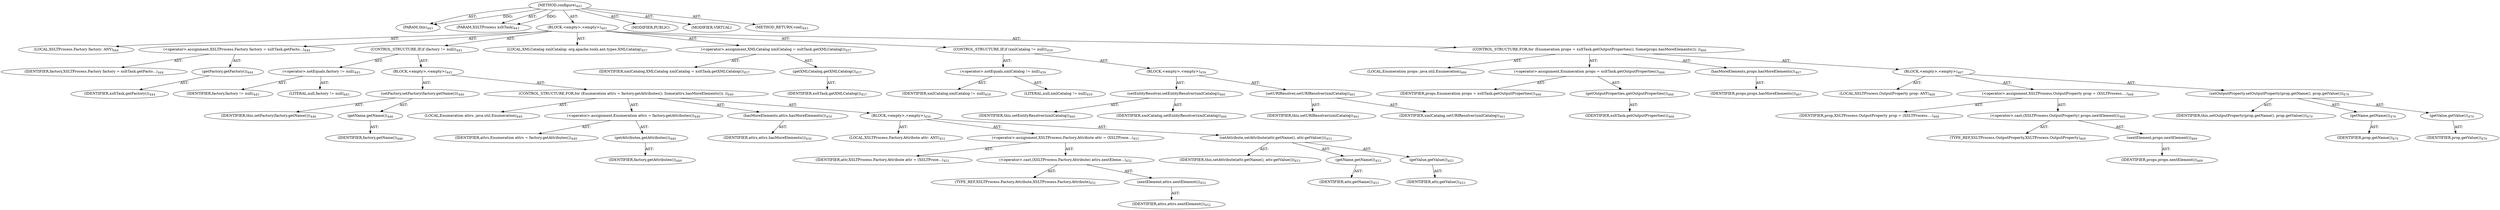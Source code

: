 digraph "configure" {  
"111669149715" [label = <(METHOD,configure)<SUB>443</SUB>> ]
"115964117001" [label = <(PARAM,this)<SUB>443</SUB>> ]
"115964117033" [label = <(PARAM,XSLTProcess xsltTask)<SUB>443</SUB>> ]
"25769803839" [label = <(BLOCK,&lt;empty&gt;,&lt;empty&gt;)<SUB>443</SUB>> ]
"94489280544" [label = <(LOCAL,XSLTProcess.Factory factory: ANY)<SUB>444</SUB>> ]
"30064771338" [label = <(&lt;operator&gt;.assignment,XSLTProcess.Factory factory = xsltTask.getFacto...)<SUB>444</SUB>> ]
"68719476967" [label = <(IDENTIFIER,factory,XSLTProcess.Factory factory = xsltTask.getFacto...)<SUB>444</SUB>> ]
"30064771339" [label = <(getFactory,getFactory())<SUB>444</SUB>> ]
"68719476968" [label = <(IDENTIFIER,xsltTask,getFactory())<SUB>444</SUB>> ]
"47244640293" [label = <(CONTROL_STRUCTURE,IF,if (factory != null))<SUB>445</SUB>> ]
"30064771340" [label = <(&lt;operator&gt;.notEquals,factory != null)<SUB>445</SUB>> ]
"68719476969" [label = <(IDENTIFIER,factory,factory != null)<SUB>445</SUB>> ]
"90194313265" [label = <(LITERAL,null,factory != null)<SUB>445</SUB>> ]
"25769803840" [label = <(BLOCK,&lt;empty&gt;,&lt;empty&gt;)<SUB>445</SUB>> ]
"30064771341" [label = <(setFactory,setFactory(factory.getName()))<SUB>446</SUB>> ]
"68719476750" [label = <(IDENTIFIER,this,setFactory(factory.getName()))<SUB>446</SUB>> ]
"30064771342" [label = <(getName,getName())<SUB>446</SUB>> ]
"68719476970" [label = <(IDENTIFIER,factory,getName())<SUB>446</SUB>> ]
"47244640294" [label = <(CONTROL_STRUCTURE,FOR,for (Enumeration attrs = factory.getAttributes(); Some(attrs.hasMoreElements()); ))<SUB>449</SUB>> ]
"94489280545" [label = <(LOCAL,Enumeration attrs: java.util.Enumeration)<SUB>449</SUB>> ]
"30064771343" [label = <(&lt;operator&gt;.assignment,Enumeration attrs = factory.getAttributes())<SUB>449</SUB>> ]
"68719476971" [label = <(IDENTIFIER,attrs,Enumeration attrs = factory.getAttributes())<SUB>449</SUB>> ]
"30064771344" [label = <(getAttributes,getAttributes())<SUB>449</SUB>> ]
"68719476972" [label = <(IDENTIFIER,factory,getAttributes())<SUB>449</SUB>> ]
"30064771345" [label = <(hasMoreElements,attrs.hasMoreElements())<SUB>450</SUB>> ]
"68719476973" [label = <(IDENTIFIER,attrs,attrs.hasMoreElements())<SUB>450</SUB>> ]
"25769803841" [label = <(BLOCK,&lt;empty&gt;,&lt;empty&gt;)<SUB>450</SUB>> ]
"94489280546" [label = <(LOCAL,XSLTProcess.Factory.Attribute attr: ANY)<SUB>451</SUB>> ]
"30064771346" [label = <(&lt;operator&gt;.assignment,XSLTProcess.Factory.Attribute attr = (XSLTProce...)<SUB>451</SUB>> ]
"68719476974" [label = <(IDENTIFIER,attr,XSLTProcess.Factory.Attribute attr = (XSLTProce...)<SUB>451</SUB>> ]
"30064771347" [label = <(&lt;operator&gt;.cast,(XSLTProcess.Factory.Attribute) attrs.nextEleme...)<SUB>452</SUB>> ]
"180388626437" [label = <(TYPE_REF,XSLTProcess.Factory.Attribute,XSLTProcess.Factory.Attribute)<SUB>452</SUB>> ]
"30064771348" [label = <(nextElement,attrs.nextElement())<SUB>452</SUB>> ]
"68719476975" [label = <(IDENTIFIER,attrs,attrs.nextElement())<SUB>452</SUB>> ]
"30064771349" [label = <(setAttribute,setAttribute(attr.getName(), attr.getValue()))<SUB>453</SUB>> ]
"68719476751" [label = <(IDENTIFIER,this,setAttribute(attr.getName(), attr.getValue()))<SUB>453</SUB>> ]
"30064771350" [label = <(getName,getName())<SUB>453</SUB>> ]
"68719476976" [label = <(IDENTIFIER,attr,getName())<SUB>453</SUB>> ]
"30064771351" [label = <(getValue,getValue())<SUB>453</SUB>> ]
"68719476977" [label = <(IDENTIFIER,attr,getValue())<SUB>453</SUB>> ]
"94489280547" [label = <(LOCAL,XMLCatalog xmlCatalog: org.apache.tools.ant.types.XMLCatalog)<SUB>457</SUB>> ]
"30064771352" [label = <(&lt;operator&gt;.assignment,XMLCatalog xmlCatalog = xsltTask.getXMLCatalog())<SUB>457</SUB>> ]
"68719476978" [label = <(IDENTIFIER,xmlCatalog,XMLCatalog xmlCatalog = xsltTask.getXMLCatalog())<SUB>457</SUB>> ]
"30064771353" [label = <(getXMLCatalog,getXMLCatalog())<SUB>457</SUB>> ]
"68719476979" [label = <(IDENTIFIER,xsltTask,getXMLCatalog())<SUB>457</SUB>> ]
"47244640295" [label = <(CONTROL_STRUCTURE,IF,if (xmlCatalog != null))<SUB>459</SUB>> ]
"30064771354" [label = <(&lt;operator&gt;.notEquals,xmlCatalog != null)<SUB>459</SUB>> ]
"68719476980" [label = <(IDENTIFIER,xmlCatalog,xmlCatalog != null)<SUB>459</SUB>> ]
"90194313266" [label = <(LITERAL,null,xmlCatalog != null)<SUB>459</SUB>> ]
"25769803842" [label = <(BLOCK,&lt;empty&gt;,&lt;empty&gt;)<SUB>459</SUB>> ]
"30064771355" [label = <(setEntityResolver,setEntityResolver(xmlCatalog))<SUB>460</SUB>> ]
"68719476752" [label = <(IDENTIFIER,this,setEntityResolver(xmlCatalog))<SUB>460</SUB>> ]
"68719476981" [label = <(IDENTIFIER,xmlCatalog,setEntityResolver(xmlCatalog))<SUB>460</SUB>> ]
"30064771356" [label = <(setURIResolver,setURIResolver(xmlCatalog))<SUB>461</SUB>> ]
"68719476753" [label = <(IDENTIFIER,this,setURIResolver(xmlCatalog))<SUB>461</SUB>> ]
"68719476982" [label = <(IDENTIFIER,xmlCatalog,setURIResolver(xmlCatalog))<SUB>461</SUB>> ]
"47244640296" [label = <(CONTROL_STRUCTURE,FOR,for (Enumeration props = xsltTask.getOutputProperties(); Some(props.hasMoreElements()); ))<SUB>466</SUB>> ]
"94489280548" [label = <(LOCAL,Enumeration props: java.util.Enumeration)<SUB>466</SUB>> ]
"30064771357" [label = <(&lt;operator&gt;.assignment,Enumeration props = xsltTask.getOutputProperties())<SUB>466</SUB>> ]
"68719476983" [label = <(IDENTIFIER,props,Enumeration props = xsltTask.getOutputProperties())<SUB>466</SUB>> ]
"30064771358" [label = <(getOutputProperties,getOutputProperties())<SUB>466</SUB>> ]
"68719476984" [label = <(IDENTIFIER,xsltTask,getOutputProperties())<SUB>466</SUB>> ]
"30064771359" [label = <(hasMoreElements,props.hasMoreElements())<SUB>467</SUB>> ]
"68719476985" [label = <(IDENTIFIER,props,props.hasMoreElements())<SUB>467</SUB>> ]
"25769803843" [label = <(BLOCK,&lt;empty&gt;,&lt;empty&gt;)<SUB>467</SUB>> ]
"94489280549" [label = <(LOCAL,XSLTProcess.OutputProperty prop: ANY)<SUB>468</SUB>> ]
"30064771360" [label = <(&lt;operator&gt;.assignment,XSLTProcess.OutputProperty prop = (XSLTProcess....)<SUB>468</SUB>> ]
"68719476986" [label = <(IDENTIFIER,prop,XSLTProcess.OutputProperty prop = (XSLTProcess....)<SUB>468</SUB>> ]
"30064771361" [label = <(&lt;operator&gt;.cast,(XSLTProcess.OutputProperty) props.nextElement())<SUB>469</SUB>> ]
"180388626438" [label = <(TYPE_REF,XSLTProcess.OutputProperty,XSLTProcess.OutputProperty)<SUB>469</SUB>> ]
"30064771362" [label = <(nextElement,props.nextElement())<SUB>469</SUB>> ]
"68719476987" [label = <(IDENTIFIER,props,props.nextElement())<SUB>469</SUB>> ]
"30064771363" [label = <(setOutputProperty,setOutputProperty(prop.getName(), prop.getValue()))<SUB>470</SUB>> ]
"68719476754" [label = <(IDENTIFIER,this,setOutputProperty(prop.getName(), prop.getValue()))<SUB>470</SUB>> ]
"30064771364" [label = <(getName,getName())<SUB>470</SUB>> ]
"68719476988" [label = <(IDENTIFIER,prop,getName())<SUB>470</SUB>> ]
"30064771365" [label = <(getValue,getValue())<SUB>470</SUB>> ]
"68719476989" [label = <(IDENTIFIER,prop,getValue())<SUB>470</SUB>> ]
"133143986226" [label = <(MODIFIER,PUBLIC)> ]
"133143986227" [label = <(MODIFIER,VIRTUAL)> ]
"128849018899" [label = <(METHOD_RETURN,void)<SUB>443</SUB>> ]
  "111669149715" -> "115964117001"  [ label = "AST: "] 
  "111669149715" -> "115964117033"  [ label = "AST: "] 
  "111669149715" -> "25769803839"  [ label = "AST: "] 
  "111669149715" -> "133143986226"  [ label = "AST: "] 
  "111669149715" -> "133143986227"  [ label = "AST: "] 
  "111669149715" -> "128849018899"  [ label = "AST: "] 
  "25769803839" -> "94489280544"  [ label = "AST: "] 
  "25769803839" -> "30064771338"  [ label = "AST: "] 
  "25769803839" -> "47244640293"  [ label = "AST: "] 
  "25769803839" -> "94489280547"  [ label = "AST: "] 
  "25769803839" -> "30064771352"  [ label = "AST: "] 
  "25769803839" -> "47244640295"  [ label = "AST: "] 
  "25769803839" -> "47244640296"  [ label = "AST: "] 
  "30064771338" -> "68719476967"  [ label = "AST: "] 
  "30064771338" -> "30064771339"  [ label = "AST: "] 
  "30064771339" -> "68719476968"  [ label = "AST: "] 
  "47244640293" -> "30064771340"  [ label = "AST: "] 
  "47244640293" -> "25769803840"  [ label = "AST: "] 
  "30064771340" -> "68719476969"  [ label = "AST: "] 
  "30064771340" -> "90194313265"  [ label = "AST: "] 
  "25769803840" -> "30064771341"  [ label = "AST: "] 
  "25769803840" -> "47244640294"  [ label = "AST: "] 
  "30064771341" -> "68719476750"  [ label = "AST: "] 
  "30064771341" -> "30064771342"  [ label = "AST: "] 
  "30064771342" -> "68719476970"  [ label = "AST: "] 
  "47244640294" -> "94489280545"  [ label = "AST: "] 
  "47244640294" -> "30064771343"  [ label = "AST: "] 
  "47244640294" -> "30064771345"  [ label = "AST: "] 
  "47244640294" -> "25769803841"  [ label = "AST: "] 
  "30064771343" -> "68719476971"  [ label = "AST: "] 
  "30064771343" -> "30064771344"  [ label = "AST: "] 
  "30064771344" -> "68719476972"  [ label = "AST: "] 
  "30064771345" -> "68719476973"  [ label = "AST: "] 
  "25769803841" -> "94489280546"  [ label = "AST: "] 
  "25769803841" -> "30064771346"  [ label = "AST: "] 
  "25769803841" -> "30064771349"  [ label = "AST: "] 
  "30064771346" -> "68719476974"  [ label = "AST: "] 
  "30064771346" -> "30064771347"  [ label = "AST: "] 
  "30064771347" -> "180388626437"  [ label = "AST: "] 
  "30064771347" -> "30064771348"  [ label = "AST: "] 
  "30064771348" -> "68719476975"  [ label = "AST: "] 
  "30064771349" -> "68719476751"  [ label = "AST: "] 
  "30064771349" -> "30064771350"  [ label = "AST: "] 
  "30064771349" -> "30064771351"  [ label = "AST: "] 
  "30064771350" -> "68719476976"  [ label = "AST: "] 
  "30064771351" -> "68719476977"  [ label = "AST: "] 
  "30064771352" -> "68719476978"  [ label = "AST: "] 
  "30064771352" -> "30064771353"  [ label = "AST: "] 
  "30064771353" -> "68719476979"  [ label = "AST: "] 
  "47244640295" -> "30064771354"  [ label = "AST: "] 
  "47244640295" -> "25769803842"  [ label = "AST: "] 
  "30064771354" -> "68719476980"  [ label = "AST: "] 
  "30064771354" -> "90194313266"  [ label = "AST: "] 
  "25769803842" -> "30064771355"  [ label = "AST: "] 
  "25769803842" -> "30064771356"  [ label = "AST: "] 
  "30064771355" -> "68719476752"  [ label = "AST: "] 
  "30064771355" -> "68719476981"  [ label = "AST: "] 
  "30064771356" -> "68719476753"  [ label = "AST: "] 
  "30064771356" -> "68719476982"  [ label = "AST: "] 
  "47244640296" -> "94489280548"  [ label = "AST: "] 
  "47244640296" -> "30064771357"  [ label = "AST: "] 
  "47244640296" -> "30064771359"  [ label = "AST: "] 
  "47244640296" -> "25769803843"  [ label = "AST: "] 
  "30064771357" -> "68719476983"  [ label = "AST: "] 
  "30064771357" -> "30064771358"  [ label = "AST: "] 
  "30064771358" -> "68719476984"  [ label = "AST: "] 
  "30064771359" -> "68719476985"  [ label = "AST: "] 
  "25769803843" -> "94489280549"  [ label = "AST: "] 
  "25769803843" -> "30064771360"  [ label = "AST: "] 
  "25769803843" -> "30064771363"  [ label = "AST: "] 
  "30064771360" -> "68719476986"  [ label = "AST: "] 
  "30064771360" -> "30064771361"  [ label = "AST: "] 
  "30064771361" -> "180388626438"  [ label = "AST: "] 
  "30064771361" -> "30064771362"  [ label = "AST: "] 
  "30064771362" -> "68719476987"  [ label = "AST: "] 
  "30064771363" -> "68719476754"  [ label = "AST: "] 
  "30064771363" -> "30064771364"  [ label = "AST: "] 
  "30064771363" -> "30064771365"  [ label = "AST: "] 
  "30064771364" -> "68719476988"  [ label = "AST: "] 
  "30064771365" -> "68719476989"  [ label = "AST: "] 
  "111669149715" -> "115964117001"  [ label = "DDG: "] 
  "111669149715" -> "115964117033"  [ label = "DDG: "] 
}
